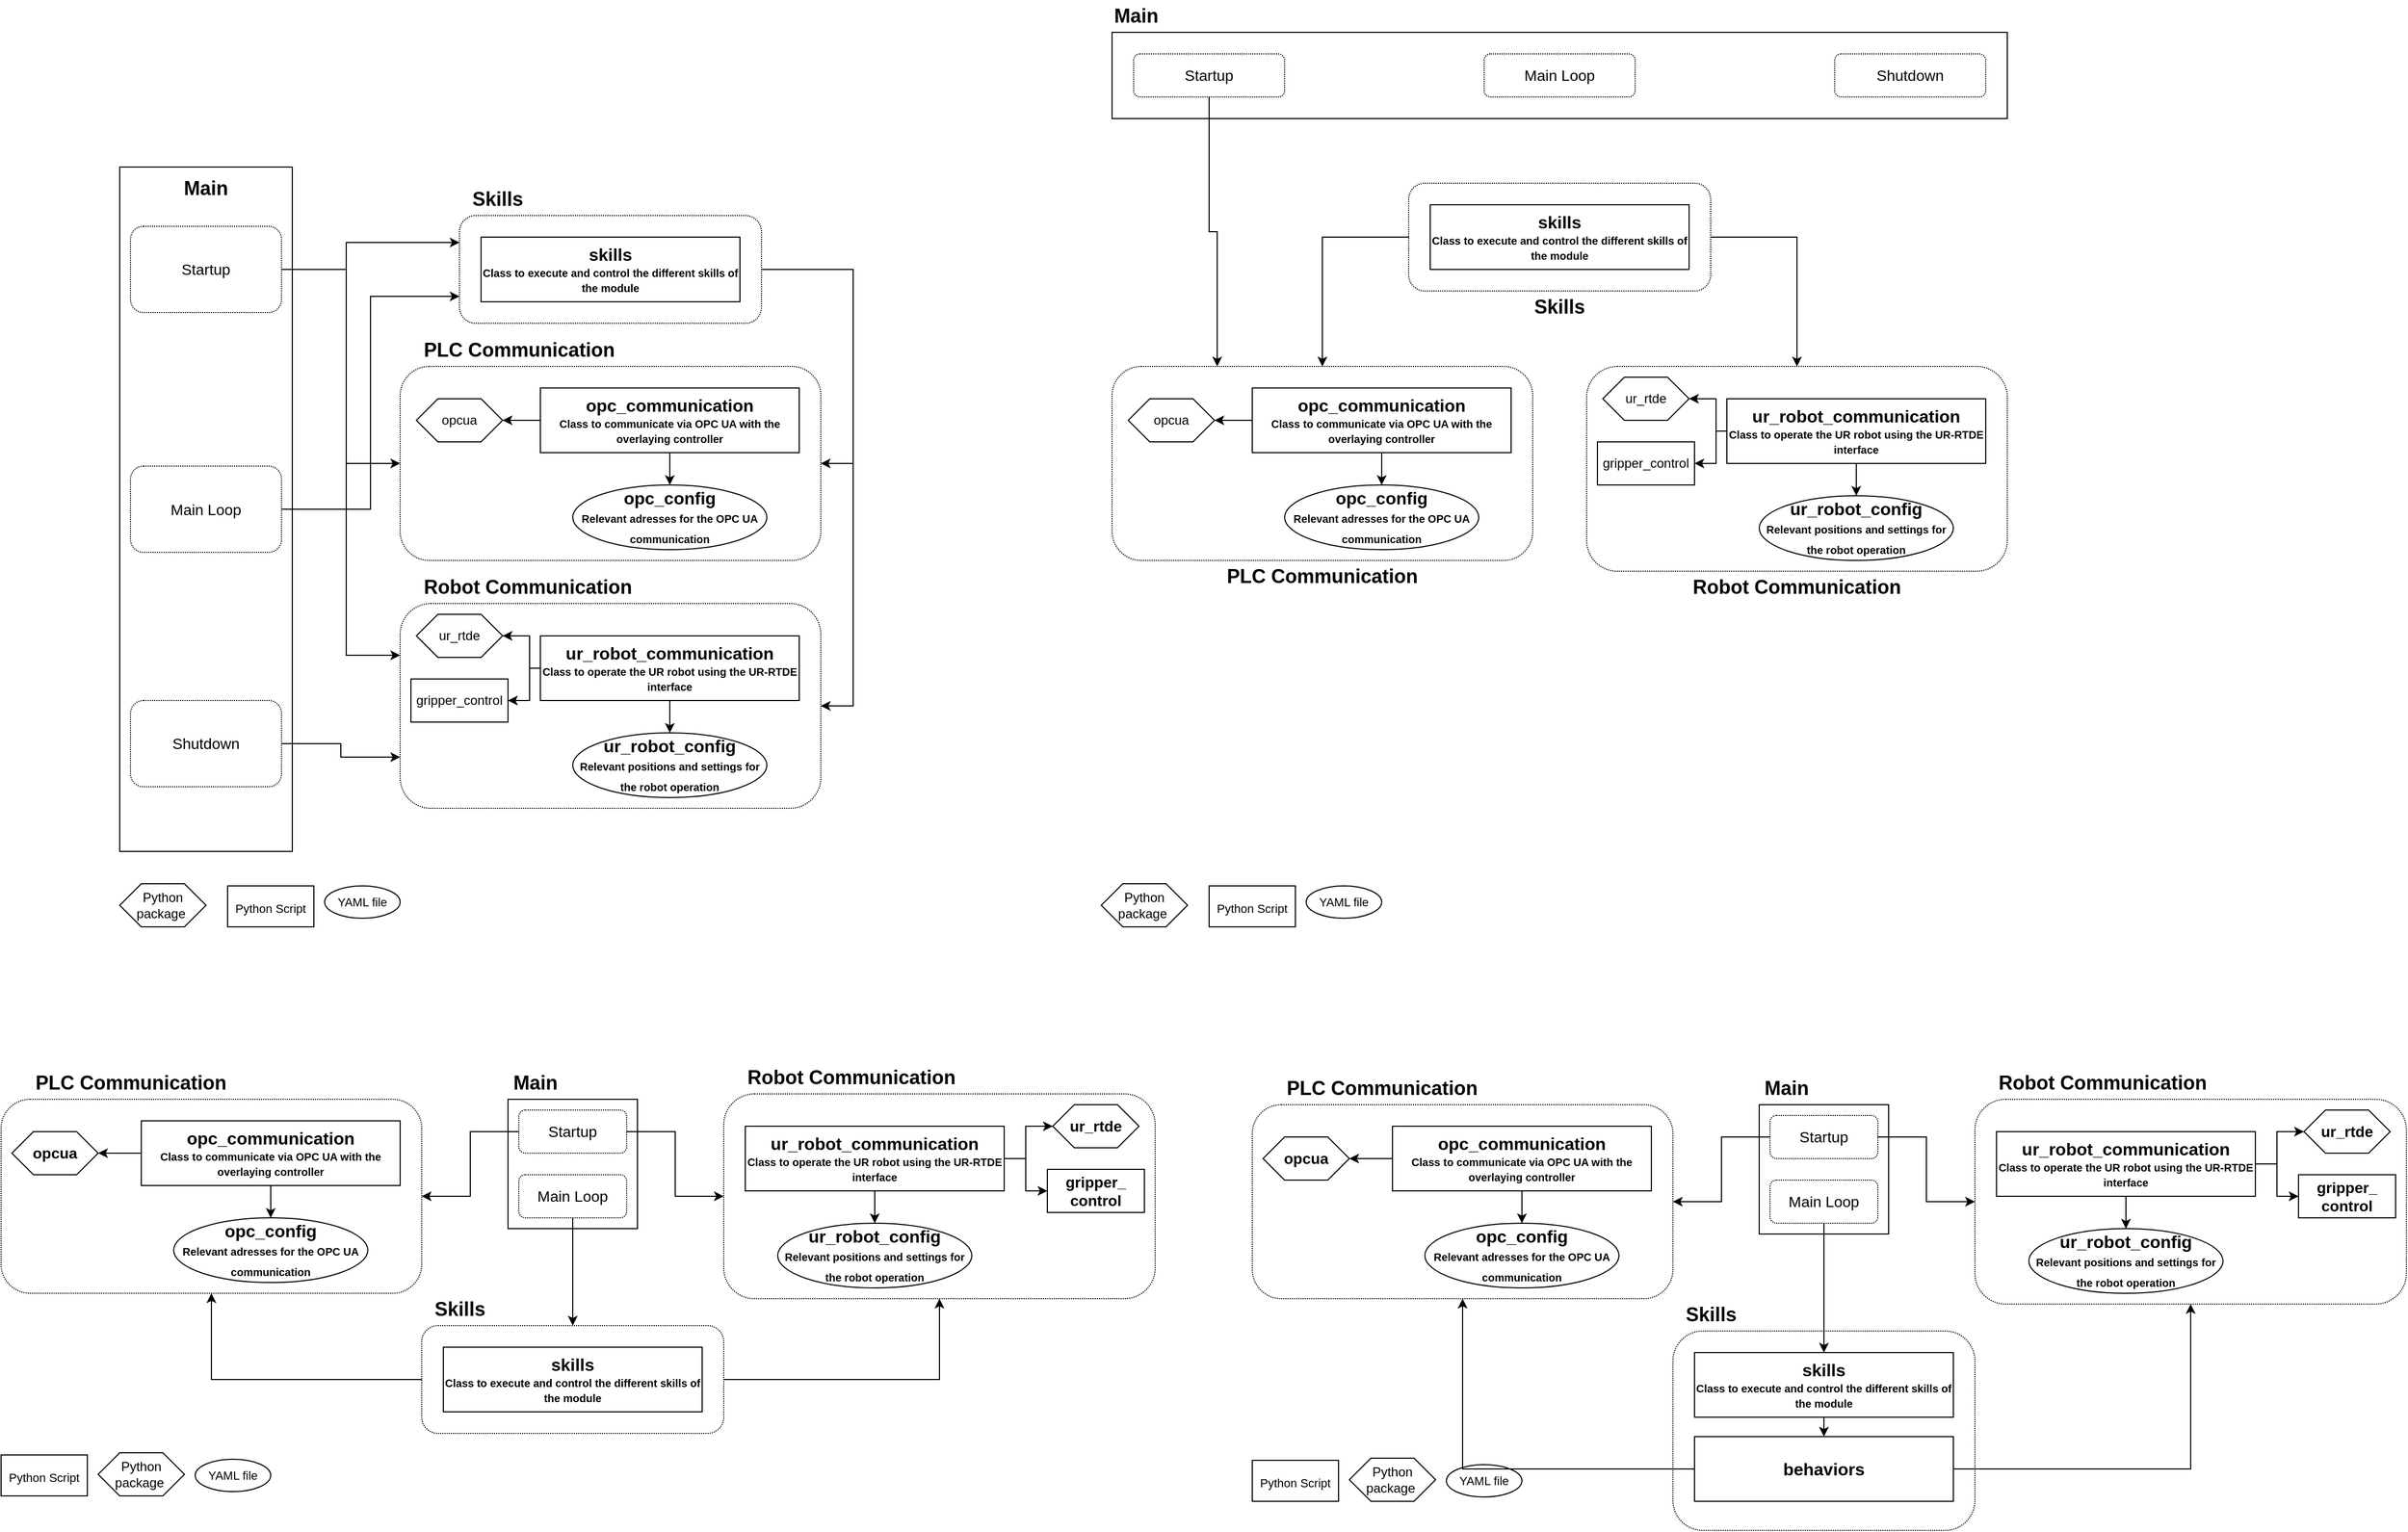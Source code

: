 <mxfile version="20.7.4" type="github">
  <diagram id="av36-QLzx31YAxyc08HP" name="Seite-1">
    <mxGraphModel dx="1339" dy="707" grid="1" gridSize="10" guides="1" tooltips="1" connect="1" arrows="1" fold="1" page="1" pageScale="1" pageWidth="3300" pageHeight="4681" math="0" shadow="0">
      <root>
        <mxCell id="0" />
        <mxCell id="1" parent="0" />
        <mxCell id="W_pKK0iNDWNkmb7OAL2O-20" style="edgeStyle=orthogonalEdgeStyle;rounded=0;orthogonalLoop=1;jettySize=auto;html=1;exitX=1;exitY=0.5;exitDx=0;exitDy=0;entryX=1;entryY=0.5;entryDx=0;entryDy=0;" edge="1" parent="1" source="iEAS6jNyVJdADZBlRwmA-35" target="iEAS6jNyVJdADZBlRwmA-5">
          <mxGeometry relative="1" as="geometry">
            <Array as="points">
              <mxPoint x="1000" y="260" />
              <mxPoint x="1000" y="440" />
            </Array>
          </mxGeometry>
        </mxCell>
        <mxCell id="W_pKK0iNDWNkmb7OAL2O-21" style="edgeStyle=orthogonalEdgeStyle;rounded=0;orthogonalLoop=1;jettySize=auto;html=1;exitX=1;exitY=0.5;exitDx=0;exitDy=0;entryX=1;entryY=0.5;entryDx=0;entryDy=0;" edge="1" parent="1" source="iEAS6jNyVJdADZBlRwmA-35" target="xZuinXM1AuWVyvWUmVTf-5">
          <mxGeometry relative="1" as="geometry">
            <Array as="points">
              <mxPoint x="1000" y="260" />
              <mxPoint x="1000" y="665" />
            </Array>
          </mxGeometry>
        </mxCell>
        <mxCell id="iEAS6jNyVJdADZBlRwmA-35" value="" style="rounded=1;whiteSpace=wrap;html=1;fontSize=14;fillColor=none;strokeWidth=1;dashed=1;dashPattern=1 1;" parent="1" vertex="1">
          <mxGeometry x="635" y="210" width="280" height="100" as="geometry" />
        </mxCell>
        <mxCell id="iEAS6jNyVJdADZBlRwmA-5" value="" style="rounded=1;whiteSpace=wrap;html=1;fontSize=14;fillColor=none;strokeWidth=1;dashed=1;dashPattern=1 1;" parent="1" vertex="1">
          <mxGeometry x="580" y="350" width="390" height="180" as="geometry" />
        </mxCell>
        <mxCell id="iEAS6jNyVJdADZBlRwmA-1" value="" style="rounded=0;whiteSpace=wrap;html=1;fillColor=none;" parent="1" vertex="1">
          <mxGeometry x="320" y="165" width="160" height="635" as="geometry" />
        </mxCell>
        <mxCell id="xZuinXM1AuWVyvWUmVTf-4" style="edgeStyle=orthogonalEdgeStyle;rounded=0;orthogonalLoop=1;jettySize=auto;html=1;exitX=0.5;exitY=1;exitDx=0;exitDy=0;entryX=0.5;entryY=0;entryDx=0;entryDy=0;" parent="1" source="iEAS6jNyVJdADZBlRwmA-2" target="xZuinXM1AuWVyvWUmVTf-3" edge="1">
          <mxGeometry relative="1" as="geometry" />
        </mxCell>
        <mxCell id="W_pKK0iNDWNkmb7OAL2O-8" style="edgeStyle=orthogonalEdgeStyle;rounded=0;orthogonalLoop=1;jettySize=auto;html=1;exitX=0;exitY=0.5;exitDx=0;exitDy=0;entryX=1;entryY=0.5;entryDx=0;entryDy=0;" edge="1" parent="1" source="iEAS6jNyVJdADZBlRwmA-2" target="W_pKK0iNDWNkmb7OAL2O-1">
          <mxGeometry relative="1" as="geometry" />
        </mxCell>
        <mxCell id="iEAS6jNyVJdADZBlRwmA-2" value="&lt;font style=&quot;&quot;&gt;&lt;b style=&quot;font-size: 16px;&quot;&gt;opc_communication&lt;br&gt;&lt;/b&gt;&lt;span style=&quot;font-size: 10px;&quot;&gt;&lt;b&gt;Class to communicate via OPC UA with the overlaying controller&lt;/b&gt;&lt;/span&gt;&lt;br&gt;&lt;/font&gt;" style="rounded=0;whiteSpace=wrap;html=1;fillColor=none;" parent="1" vertex="1">
          <mxGeometry x="710" y="370" width="240" height="60" as="geometry" />
        </mxCell>
        <mxCell id="iEAS6jNyVJdADZBlRwmA-138" value="&lt;font style=&quot;font-size: 18px;&quot;&gt;&lt;b&gt;Skills&lt;/b&gt;&lt;/font&gt;" style="text;html=1;strokeColor=none;fillColor=none;align=left;verticalAlign=middle;whiteSpace=wrap;rounded=0;strokeWidth=1;fontSize=11;" parent="1" vertex="1">
          <mxGeometry x="645" y="180" width="60" height="30" as="geometry" />
        </mxCell>
        <mxCell id="iEAS6jNyVJdADZBlRwmA-139" value="&lt;font style=&quot;font-size: 18px;&quot;&gt;&lt;b&gt;PLC Communication&lt;/b&gt;&lt;/font&gt;" style="text;html=1;strokeColor=none;fillColor=none;align=left;verticalAlign=middle;whiteSpace=wrap;rounded=0;strokeWidth=1;fontSize=11;" parent="1" vertex="1">
          <mxGeometry x="600" y="320" width="210" height="30" as="geometry" />
        </mxCell>
        <mxCell id="iEAS6jNyVJdADZBlRwmA-141" value="&lt;font style=&quot;font-size: 11px;&quot;&gt;Python Script&lt;/font&gt;" style="rounded=0;whiteSpace=wrap;html=1;strokeWidth=1;fontSize=18;fillColor=none;" parent="1" vertex="1">
          <mxGeometry x="420" y="832" width="80" height="38" as="geometry" />
        </mxCell>
        <mxCell id="iEAS6jNyVJdADZBlRwmA-142" value="&lt;font style=&quot;font-size: 11px;&quot;&gt;YAML file&lt;/font&gt;" style="ellipse;whiteSpace=wrap;html=1;strokeWidth=1;fontSize=12;fillColor=none;" parent="1" vertex="1">
          <mxGeometry x="510" y="832" width="70" height="30" as="geometry" />
        </mxCell>
        <mxCell id="xZuinXM1AuWVyvWUmVTf-3" value="&lt;font size=&quot;3&quot;&gt;&lt;b&gt;opc_config&lt;br&gt;&lt;/b&gt;&lt;/font&gt;&lt;b style=&quot;font-size: 10px;&quot;&gt;Relevant adresses for the OPC UA communication&lt;/b&gt;&lt;font size=&quot;3&quot;&gt;&lt;b&gt;&lt;br&gt;&lt;/b&gt;&lt;/font&gt;" style="ellipse;whiteSpace=wrap;html=1;fontSize=14;fillColor=none;" parent="1" vertex="1">
          <mxGeometry x="740" y="460" width="180" height="60" as="geometry" />
        </mxCell>
        <mxCell id="xZuinXM1AuWVyvWUmVTf-5" value="" style="rounded=1;whiteSpace=wrap;html=1;fontSize=14;fillColor=none;strokeWidth=1;dashed=1;dashPattern=1 1;" parent="1" vertex="1">
          <mxGeometry x="580" y="570" width="390" height="190" as="geometry" />
        </mxCell>
        <mxCell id="xZuinXM1AuWVyvWUmVTf-6" style="edgeStyle=orthogonalEdgeStyle;rounded=0;orthogonalLoop=1;jettySize=auto;html=1;exitX=0.5;exitY=1;exitDx=0;exitDy=0;entryX=0.5;entryY=0;entryDx=0;entryDy=0;" parent="1" source="xZuinXM1AuWVyvWUmVTf-7" target="xZuinXM1AuWVyvWUmVTf-9" edge="1">
          <mxGeometry relative="1" as="geometry" />
        </mxCell>
        <mxCell id="W_pKK0iNDWNkmb7OAL2O-9" style="edgeStyle=orthogonalEdgeStyle;rounded=0;orthogonalLoop=1;jettySize=auto;html=1;exitX=0;exitY=0.5;exitDx=0;exitDy=0;entryX=1;entryY=0.5;entryDx=0;entryDy=0;" edge="1" parent="1" source="xZuinXM1AuWVyvWUmVTf-7" target="W_pKK0iNDWNkmb7OAL2O-3">
          <mxGeometry x="-0.077" y="-10" relative="1" as="geometry">
            <Array as="points">
              <mxPoint x="700" y="630" />
              <mxPoint x="700" y="600" />
            </Array>
            <mxPoint as="offset" />
          </mxGeometry>
        </mxCell>
        <mxCell id="W_pKK0iNDWNkmb7OAL2O-10" style="edgeStyle=orthogonalEdgeStyle;rounded=0;orthogonalLoop=1;jettySize=auto;html=1;exitX=0;exitY=0.5;exitDx=0;exitDy=0;entryX=1;entryY=0.5;entryDx=0;entryDy=0;" edge="1" parent="1" source="xZuinXM1AuWVyvWUmVTf-7" target="W_pKK0iNDWNkmb7OAL2O-4">
          <mxGeometry relative="1" as="geometry">
            <Array as="points">
              <mxPoint x="700" y="630" />
              <mxPoint x="700" y="660" />
            </Array>
          </mxGeometry>
        </mxCell>
        <mxCell id="xZuinXM1AuWVyvWUmVTf-7" value="&lt;font style=&quot;&quot;&gt;&lt;b style=&quot;font-size: 16px;&quot;&gt;ur_robot_communication&lt;br&gt;&lt;/b&gt;&lt;span style=&quot;font-size: 10px;&quot;&gt;&lt;b&gt;Class to operate the UR robot using the UR-RTDE interface&lt;/b&gt;&lt;/span&gt;&lt;br&gt;&lt;/font&gt;" style="rounded=0;whiteSpace=wrap;html=1;fillColor=none;" parent="1" vertex="1">
          <mxGeometry x="710" y="600" width="240" height="60" as="geometry" />
        </mxCell>
        <mxCell id="xZuinXM1AuWVyvWUmVTf-8" value="&lt;font style=&quot;font-size: 18px;&quot;&gt;&lt;b&gt;Robot Communication&lt;/b&gt;&lt;/font&gt;" style="text;html=1;strokeColor=none;fillColor=none;align=left;verticalAlign=middle;whiteSpace=wrap;rounded=0;strokeWidth=1;fontSize=11;" parent="1" vertex="1">
          <mxGeometry x="600" y="540" width="210" height="30" as="geometry" />
        </mxCell>
        <mxCell id="xZuinXM1AuWVyvWUmVTf-9" value="&lt;font size=&quot;3&quot;&gt;&lt;b&gt;ur_robot_config&lt;br&gt;&lt;/b&gt;&lt;/font&gt;&lt;b style=&quot;font-size: 10px;&quot;&gt;Relevant positions and settings for the robot operation&lt;/b&gt;&lt;font size=&quot;3&quot;&gt;&lt;b&gt;&lt;br&gt;&lt;/b&gt;&lt;/font&gt;" style="ellipse;whiteSpace=wrap;html=1;fontSize=14;fillColor=none;" parent="1" vertex="1">
          <mxGeometry x="740" y="690" width="180" height="60" as="geometry" />
        </mxCell>
        <mxCell id="xZuinXM1AuWVyvWUmVTf-11" value="&lt;font style=&quot;&quot;&gt;&lt;b style=&quot;&quot;&gt;&lt;span style=&quot;font-size: 16px;&quot;&gt;skills&lt;br&gt;&lt;/span&gt;&lt;span style=&quot;font-size: 10px;&quot;&gt;Class to execute and control the different skills of the module&lt;/span&gt;&lt;/b&gt;&lt;br&gt;&lt;/font&gt;" style="rounded=0;whiteSpace=wrap;html=1;fillColor=none;" parent="1" vertex="1">
          <mxGeometry x="655" y="230" width="240" height="60" as="geometry" />
        </mxCell>
        <mxCell id="W_pKK0iNDWNkmb7OAL2O-1" value="opcua" style="shape=hexagon;perimeter=hexagonPerimeter2;whiteSpace=wrap;html=1;fixedSize=1;" vertex="1" parent="1">
          <mxGeometry x="595" y="380" width="80" height="40" as="geometry" />
        </mxCell>
        <mxCell id="W_pKK0iNDWNkmb7OAL2O-3" value="ur_rtde" style="shape=hexagon;perimeter=hexagonPerimeter2;whiteSpace=wrap;html=1;fixedSize=1;" vertex="1" parent="1">
          <mxGeometry x="595" y="580" width="80" height="40" as="geometry" />
        </mxCell>
        <mxCell id="W_pKK0iNDWNkmb7OAL2O-4" value="gripper_control" style="rounded=0;whiteSpace=wrap;html=1;" vertex="1" parent="1">
          <mxGeometry x="590" y="640" width="90" height="40" as="geometry" />
        </mxCell>
        <mxCell id="W_pKK0iNDWNkmb7OAL2O-15" style="edgeStyle=orthogonalEdgeStyle;rounded=0;orthogonalLoop=1;jettySize=auto;html=1;exitX=1;exitY=0.5;exitDx=0;exitDy=0;entryX=0;entryY=0.5;entryDx=0;entryDy=0;" edge="1" parent="1" source="W_pKK0iNDWNkmb7OAL2O-5" target="iEAS6jNyVJdADZBlRwmA-5">
          <mxGeometry relative="1" as="geometry">
            <Array as="points">
              <mxPoint x="530" y="260" />
              <mxPoint x="530" y="440" />
            </Array>
          </mxGeometry>
        </mxCell>
        <mxCell id="W_pKK0iNDWNkmb7OAL2O-16" style="edgeStyle=orthogonalEdgeStyle;rounded=0;orthogonalLoop=1;jettySize=auto;html=1;exitX=1;exitY=0.5;exitDx=0;exitDy=0;entryX=0;entryY=0.25;entryDx=0;entryDy=0;" edge="1" parent="1" source="W_pKK0iNDWNkmb7OAL2O-5" target="xZuinXM1AuWVyvWUmVTf-5">
          <mxGeometry relative="1" as="geometry">
            <Array as="points">
              <mxPoint x="530" y="260" />
              <mxPoint x="530" y="618" />
              <mxPoint x="580" y="618" />
            </Array>
          </mxGeometry>
        </mxCell>
        <mxCell id="W_pKK0iNDWNkmb7OAL2O-17" style="edgeStyle=orthogonalEdgeStyle;rounded=0;orthogonalLoop=1;jettySize=auto;html=1;exitX=1;exitY=0.5;exitDx=0;exitDy=0;entryX=0;entryY=0.25;entryDx=0;entryDy=0;" edge="1" parent="1" source="W_pKK0iNDWNkmb7OAL2O-5" target="iEAS6jNyVJdADZBlRwmA-35">
          <mxGeometry relative="1" as="geometry">
            <Array as="points">
              <mxPoint x="530" y="260" />
              <mxPoint x="530" y="235" />
            </Array>
          </mxGeometry>
        </mxCell>
        <mxCell id="W_pKK0iNDWNkmb7OAL2O-5" value="Startup" style="rounded=1;whiteSpace=wrap;html=1;fontSize=14;fillColor=none;strokeWidth=1;dashed=1;dashPattern=1 1;" vertex="1" parent="1">
          <mxGeometry x="330" y="220" width="140" height="80" as="geometry" />
        </mxCell>
        <mxCell id="W_pKK0iNDWNkmb7OAL2O-18" style="edgeStyle=orthogonalEdgeStyle;rounded=0;orthogonalLoop=1;jettySize=auto;html=1;exitX=1;exitY=0.5;exitDx=0;exitDy=0;entryX=0;entryY=0.75;entryDx=0;entryDy=0;" edge="1" parent="1" source="W_pKK0iNDWNkmb7OAL2O-6" target="iEAS6jNyVJdADZBlRwmA-35">
          <mxGeometry relative="1" as="geometry" />
        </mxCell>
        <mxCell id="W_pKK0iNDWNkmb7OAL2O-6" value="Main Loop" style="rounded=1;whiteSpace=wrap;html=1;fontSize=14;fillColor=none;strokeWidth=1;dashed=1;dashPattern=1 1;" vertex="1" parent="1">
          <mxGeometry x="330" y="442.5" width="140" height="80" as="geometry" />
        </mxCell>
        <mxCell id="W_pKK0iNDWNkmb7OAL2O-19" style="edgeStyle=orthogonalEdgeStyle;rounded=0;orthogonalLoop=1;jettySize=auto;html=1;exitX=1;exitY=0.5;exitDx=0;exitDy=0;entryX=0;entryY=0.75;entryDx=0;entryDy=0;" edge="1" parent="1" source="W_pKK0iNDWNkmb7OAL2O-7" target="xZuinXM1AuWVyvWUmVTf-5">
          <mxGeometry relative="1" as="geometry" />
        </mxCell>
        <mxCell id="W_pKK0iNDWNkmb7OAL2O-7" value="Shutdown" style="rounded=1;whiteSpace=wrap;html=1;fontSize=14;fillColor=none;strokeWidth=1;dashed=1;dashPattern=1 1;" vertex="1" parent="1">
          <mxGeometry x="330" y="660" width="140" height="80" as="geometry" />
        </mxCell>
        <mxCell id="W_pKK0iNDWNkmb7OAL2O-12" value="Python package&amp;nbsp;" style="shape=hexagon;perimeter=hexagonPerimeter2;whiteSpace=wrap;html=1;fixedSize=1;" vertex="1" parent="1">
          <mxGeometry x="320" y="830" width="80" height="40" as="geometry" />
        </mxCell>
        <mxCell id="W_pKK0iNDWNkmb7OAL2O-13" value="&lt;font style=&quot;font-size: 18px;&quot;&gt;&lt;b&gt;Main&lt;/b&gt;&lt;/font&gt;" style="text;html=1;strokeColor=none;fillColor=none;align=center;verticalAlign=middle;whiteSpace=wrap;rounded=0;strokeWidth=1;fontSize=11;" vertex="1" parent="1">
          <mxGeometry x="320" y="170" width="160" height="30" as="geometry" />
        </mxCell>
        <mxCell id="W_pKK0iNDWNkmb7OAL2O-58" style="edgeStyle=orthogonalEdgeStyle;rounded=0;orthogonalLoop=1;jettySize=auto;html=1;exitX=0;exitY=0.5;exitDx=0;exitDy=0;entryX=0.5;entryY=0;entryDx=0;entryDy=0;" edge="1" parent="1" source="W_pKK0iNDWNkmb7OAL2O-24" target="W_pKK0iNDWNkmb7OAL2O-25">
          <mxGeometry relative="1" as="geometry" />
        </mxCell>
        <mxCell id="W_pKK0iNDWNkmb7OAL2O-59" style="edgeStyle=orthogonalEdgeStyle;rounded=0;orthogonalLoop=1;jettySize=auto;html=1;exitX=1;exitY=0.5;exitDx=0;exitDy=0;entryX=0.5;entryY=0;entryDx=0;entryDy=0;" edge="1" parent="1" source="W_pKK0iNDWNkmb7OAL2O-24" target="W_pKK0iNDWNkmb7OAL2O-35">
          <mxGeometry relative="1" as="geometry" />
        </mxCell>
        <mxCell id="W_pKK0iNDWNkmb7OAL2O-24" value="" style="rounded=1;whiteSpace=wrap;html=1;fontSize=14;fillColor=none;strokeWidth=1;dashed=1;dashPattern=1 1;" vertex="1" parent="1">
          <mxGeometry x="1515" y="180" width="280" height="100" as="geometry" />
        </mxCell>
        <mxCell id="W_pKK0iNDWNkmb7OAL2O-25" value="" style="rounded=1;whiteSpace=wrap;html=1;fontSize=14;fillColor=none;strokeWidth=1;dashed=1;dashPattern=1 1;" vertex="1" parent="1">
          <mxGeometry x="1240" y="350" width="390" height="180" as="geometry" />
        </mxCell>
        <mxCell id="W_pKK0iNDWNkmb7OAL2O-26" value="" style="rounded=0;whiteSpace=wrap;html=1;fillColor=none;" vertex="1" parent="1">
          <mxGeometry x="1240" y="40" width="830" height="80" as="geometry" />
        </mxCell>
        <mxCell id="W_pKK0iNDWNkmb7OAL2O-27" style="edgeStyle=orthogonalEdgeStyle;rounded=0;orthogonalLoop=1;jettySize=auto;html=1;exitX=0.5;exitY=1;exitDx=0;exitDy=0;entryX=0.5;entryY=0;entryDx=0;entryDy=0;" edge="1" parent="1" source="W_pKK0iNDWNkmb7OAL2O-29" target="W_pKK0iNDWNkmb7OAL2O-34">
          <mxGeometry relative="1" as="geometry" />
        </mxCell>
        <mxCell id="W_pKK0iNDWNkmb7OAL2O-28" style="edgeStyle=orthogonalEdgeStyle;rounded=0;orthogonalLoop=1;jettySize=auto;html=1;exitX=0;exitY=0.5;exitDx=0;exitDy=0;entryX=1;entryY=0.5;entryDx=0;entryDy=0;" edge="1" parent="1" source="W_pKK0iNDWNkmb7OAL2O-29" target="W_pKK0iNDWNkmb7OAL2O-43">
          <mxGeometry relative="1" as="geometry" />
        </mxCell>
        <mxCell id="W_pKK0iNDWNkmb7OAL2O-29" value="&lt;font style=&quot;&quot;&gt;&lt;b style=&quot;font-size: 16px;&quot;&gt;opc_communication&lt;br&gt;&lt;/b&gt;&lt;span style=&quot;font-size: 10px;&quot;&gt;&lt;b&gt;Class to communicate via OPC UA with the overlaying controller&lt;/b&gt;&lt;/span&gt;&lt;br&gt;&lt;/font&gt;" style="rounded=0;whiteSpace=wrap;html=1;fillColor=none;" vertex="1" parent="1">
          <mxGeometry x="1370" y="370" width="240" height="60" as="geometry" />
        </mxCell>
        <mxCell id="W_pKK0iNDWNkmb7OAL2O-30" value="&lt;font style=&quot;font-size: 18px;&quot;&gt;&lt;b&gt;Skills&lt;/b&gt;&lt;/font&gt;" style="text;html=1;strokeColor=none;fillColor=none;align=center;verticalAlign=middle;whiteSpace=wrap;rounded=0;strokeWidth=1;fontSize=11;" vertex="1" parent="1">
          <mxGeometry x="1625" y="280" width="60" height="30" as="geometry" />
        </mxCell>
        <mxCell id="W_pKK0iNDWNkmb7OAL2O-31" value="&lt;font style=&quot;font-size: 18px;&quot;&gt;&lt;b&gt;PLC Communication&lt;/b&gt;&lt;/font&gt;" style="text;html=1;strokeColor=none;fillColor=none;align=center;verticalAlign=middle;whiteSpace=wrap;rounded=0;strokeWidth=1;fontSize=11;" vertex="1" parent="1">
          <mxGeometry x="1330" y="530" width="210" height="30" as="geometry" />
        </mxCell>
        <mxCell id="W_pKK0iNDWNkmb7OAL2O-32" value="&lt;font style=&quot;font-size: 11px;&quot;&gt;Python Script&lt;/font&gt;" style="rounded=0;whiteSpace=wrap;html=1;strokeWidth=1;fontSize=18;fillColor=none;" vertex="1" parent="1">
          <mxGeometry x="1330" y="832" width="80" height="38" as="geometry" />
        </mxCell>
        <mxCell id="W_pKK0iNDWNkmb7OAL2O-33" value="&lt;font style=&quot;font-size: 11px;&quot;&gt;YAML file&lt;/font&gt;" style="ellipse;whiteSpace=wrap;html=1;strokeWidth=1;fontSize=12;fillColor=none;" vertex="1" parent="1">
          <mxGeometry x="1420" y="832" width="70" height="30" as="geometry" />
        </mxCell>
        <mxCell id="W_pKK0iNDWNkmb7OAL2O-34" value="&lt;font size=&quot;3&quot;&gt;&lt;b&gt;opc_config&lt;br&gt;&lt;/b&gt;&lt;/font&gt;&lt;b style=&quot;font-size: 10px;&quot;&gt;Relevant adresses for the OPC UA communication&lt;/b&gt;&lt;font size=&quot;3&quot;&gt;&lt;b&gt;&lt;br&gt;&lt;/b&gt;&lt;/font&gt;" style="ellipse;whiteSpace=wrap;html=1;fontSize=14;fillColor=none;" vertex="1" parent="1">
          <mxGeometry x="1400" y="460" width="180" height="60" as="geometry" />
        </mxCell>
        <mxCell id="W_pKK0iNDWNkmb7OAL2O-35" value="" style="rounded=1;whiteSpace=wrap;html=1;fontSize=14;fillColor=none;strokeWidth=1;dashed=1;dashPattern=1 1;" vertex="1" parent="1">
          <mxGeometry x="1680" y="350" width="390" height="190" as="geometry" />
        </mxCell>
        <mxCell id="W_pKK0iNDWNkmb7OAL2O-36" style="edgeStyle=orthogonalEdgeStyle;rounded=0;orthogonalLoop=1;jettySize=auto;html=1;exitX=0.5;exitY=1;exitDx=0;exitDy=0;entryX=0.5;entryY=0;entryDx=0;entryDy=0;" edge="1" parent="1" source="W_pKK0iNDWNkmb7OAL2O-39" target="W_pKK0iNDWNkmb7OAL2O-41">
          <mxGeometry relative="1" as="geometry" />
        </mxCell>
        <mxCell id="W_pKK0iNDWNkmb7OAL2O-37" style="edgeStyle=orthogonalEdgeStyle;rounded=0;orthogonalLoop=1;jettySize=auto;html=1;exitX=0;exitY=0.5;exitDx=0;exitDy=0;entryX=1;entryY=0.5;entryDx=0;entryDy=0;" edge="1" parent="1" source="W_pKK0iNDWNkmb7OAL2O-39" target="W_pKK0iNDWNkmb7OAL2O-44">
          <mxGeometry x="-0.077" y="-10" relative="1" as="geometry">
            <Array as="points">
              <mxPoint x="1800" y="410" />
              <mxPoint x="1800" y="380" />
            </Array>
            <mxPoint as="offset" />
          </mxGeometry>
        </mxCell>
        <mxCell id="W_pKK0iNDWNkmb7OAL2O-38" style="edgeStyle=orthogonalEdgeStyle;rounded=0;orthogonalLoop=1;jettySize=auto;html=1;exitX=0;exitY=0.5;exitDx=0;exitDy=0;entryX=1;entryY=0.5;entryDx=0;entryDy=0;" edge="1" parent="1" source="W_pKK0iNDWNkmb7OAL2O-39" target="W_pKK0iNDWNkmb7OAL2O-45">
          <mxGeometry relative="1" as="geometry">
            <Array as="points">
              <mxPoint x="1800" y="410" />
              <mxPoint x="1800" y="440" />
            </Array>
          </mxGeometry>
        </mxCell>
        <mxCell id="W_pKK0iNDWNkmb7OAL2O-39" value="&lt;font style=&quot;&quot;&gt;&lt;b style=&quot;font-size: 16px;&quot;&gt;ur_robot_communication&lt;br&gt;&lt;/b&gt;&lt;span style=&quot;font-size: 10px;&quot;&gt;&lt;b&gt;Class to operate the UR robot using the UR-RTDE interface&lt;/b&gt;&lt;/span&gt;&lt;br&gt;&lt;/font&gt;" style="rounded=0;whiteSpace=wrap;html=1;fillColor=none;" vertex="1" parent="1">
          <mxGeometry x="1810" y="380" width="240" height="60" as="geometry" />
        </mxCell>
        <mxCell id="W_pKK0iNDWNkmb7OAL2O-40" value="&lt;font style=&quot;font-size: 18px;&quot;&gt;&lt;b&gt;Robot Communication&lt;/b&gt;&lt;/font&gt;" style="text;html=1;strokeColor=none;fillColor=none;align=center;verticalAlign=middle;whiteSpace=wrap;rounded=0;strokeWidth=1;fontSize=11;" vertex="1" parent="1">
          <mxGeometry x="1770" y="540" width="210" height="30" as="geometry" />
        </mxCell>
        <mxCell id="W_pKK0iNDWNkmb7OAL2O-41" value="&lt;font size=&quot;3&quot;&gt;&lt;b&gt;ur_robot_config&lt;br&gt;&lt;/b&gt;&lt;/font&gt;&lt;b style=&quot;font-size: 10px;&quot;&gt;Relevant positions and settings for the robot operation&lt;/b&gt;&lt;font size=&quot;3&quot;&gt;&lt;b&gt;&lt;br&gt;&lt;/b&gt;&lt;/font&gt;" style="ellipse;whiteSpace=wrap;html=1;fontSize=14;fillColor=none;" vertex="1" parent="1">
          <mxGeometry x="1840" y="470" width="180" height="60" as="geometry" />
        </mxCell>
        <mxCell id="W_pKK0iNDWNkmb7OAL2O-42" value="&lt;font style=&quot;&quot;&gt;&lt;b style=&quot;&quot;&gt;&lt;span style=&quot;font-size: 16px;&quot;&gt;skills&lt;br&gt;&lt;/span&gt;&lt;span style=&quot;font-size: 10px;&quot;&gt;Class to execute and control the different skills of the module&lt;/span&gt;&lt;/b&gt;&lt;br&gt;&lt;/font&gt;" style="rounded=0;whiteSpace=wrap;html=1;fillColor=none;" vertex="1" parent="1">
          <mxGeometry x="1535" y="200" width="240" height="60" as="geometry" />
        </mxCell>
        <mxCell id="W_pKK0iNDWNkmb7OAL2O-43" value="opcua" style="shape=hexagon;perimeter=hexagonPerimeter2;whiteSpace=wrap;html=1;fixedSize=1;" vertex="1" parent="1">
          <mxGeometry x="1255" y="380" width="80" height="40" as="geometry" />
        </mxCell>
        <mxCell id="W_pKK0iNDWNkmb7OAL2O-44" value="ur_rtde" style="shape=hexagon;perimeter=hexagonPerimeter2;whiteSpace=wrap;html=1;fixedSize=1;" vertex="1" parent="1">
          <mxGeometry x="1695" y="360" width="80" height="40" as="geometry" />
        </mxCell>
        <mxCell id="W_pKK0iNDWNkmb7OAL2O-45" value="gripper_control" style="rounded=0;whiteSpace=wrap;html=1;" vertex="1" parent="1">
          <mxGeometry x="1690" y="420" width="90" height="40" as="geometry" />
        </mxCell>
        <mxCell id="W_pKK0iNDWNkmb7OAL2O-61" style="edgeStyle=orthogonalEdgeStyle;rounded=0;orthogonalLoop=1;jettySize=auto;html=1;exitX=0.5;exitY=1;exitDx=0;exitDy=0;entryX=0.25;entryY=0;entryDx=0;entryDy=0;" edge="1" parent="1" source="W_pKK0iNDWNkmb7OAL2O-49" target="W_pKK0iNDWNkmb7OAL2O-25">
          <mxGeometry relative="1" as="geometry" />
        </mxCell>
        <mxCell id="W_pKK0iNDWNkmb7OAL2O-49" value="Startup" style="rounded=1;whiteSpace=wrap;html=1;fontSize=14;fillColor=none;strokeWidth=1;dashed=1;dashPattern=1 1;" vertex="1" parent="1">
          <mxGeometry x="1260" y="60" width="140" height="40" as="geometry" />
        </mxCell>
        <mxCell id="W_pKK0iNDWNkmb7OAL2O-51" value="Main Loop" style="rounded=1;whiteSpace=wrap;html=1;fontSize=14;fillColor=none;strokeWidth=1;dashed=1;dashPattern=1 1;" vertex="1" parent="1">
          <mxGeometry x="1585" y="60" width="140" height="40" as="geometry" />
        </mxCell>
        <mxCell id="W_pKK0iNDWNkmb7OAL2O-53" value="Shutdown" style="rounded=1;whiteSpace=wrap;html=1;fontSize=14;fillColor=none;strokeWidth=1;dashed=1;dashPattern=1 1;" vertex="1" parent="1">
          <mxGeometry x="1910" y="60" width="140" height="40" as="geometry" />
        </mxCell>
        <mxCell id="W_pKK0iNDWNkmb7OAL2O-54" value="Python package&amp;nbsp;" style="shape=hexagon;perimeter=hexagonPerimeter2;whiteSpace=wrap;html=1;fixedSize=1;" vertex="1" parent="1">
          <mxGeometry x="1230" y="830" width="80" height="40" as="geometry" />
        </mxCell>
        <mxCell id="W_pKK0iNDWNkmb7OAL2O-55" value="&lt;font style=&quot;font-size: 18px;&quot;&gt;&lt;b&gt;Main&lt;/b&gt;&lt;/font&gt;" style="text;html=1;strokeColor=none;fillColor=none;align=left;verticalAlign=middle;whiteSpace=wrap;rounded=0;strokeWidth=1;fontSize=11;" vertex="1" parent="1">
          <mxGeometry x="1240" y="10" width="160" height="30" as="geometry" />
        </mxCell>
        <mxCell id="W_pKK0iNDWNkmb7OAL2O-62" style="edgeStyle=orthogonalEdgeStyle;rounded=0;orthogonalLoop=1;jettySize=auto;html=1;exitX=1;exitY=0.5;exitDx=0;exitDy=0;entryX=0.5;entryY=1;entryDx=0;entryDy=0;" edge="1" parent="1" source="W_pKK0iNDWNkmb7OAL2O-64" target="W_pKK0iNDWNkmb7OAL2O-77">
          <mxGeometry relative="1" as="geometry" />
        </mxCell>
        <mxCell id="W_pKK0iNDWNkmb7OAL2O-63" style="edgeStyle=orthogonalEdgeStyle;rounded=0;orthogonalLoop=1;jettySize=auto;html=1;exitX=0;exitY=0.5;exitDx=0;exitDy=0;entryX=0.5;entryY=1;entryDx=0;entryDy=0;" edge="1" parent="1" source="W_pKK0iNDWNkmb7OAL2O-64" target="W_pKK0iNDWNkmb7OAL2O-65">
          <mxGeometry relative="1" as="geometry" />
        </mxCell>
        <mxCell id="W_pKK0iNDWNkmb7OAL2O-64" value="" style="rounded=1;whiteSpace=wrap;html=1;fontSize=14;fillColor=none;strokeWidth=1;dashed=1;dashPattern=1 1;" vertex="1" parent="1">
          <mxGeometry x="600" y="1240" width="280" height="100" as="geometry" />
        </mxCell>
        <mxCell id="W_pKK0iNDWNkmb7OAL2O-65" value="" style="rounded=1;whiteSpace=wrap;html=1;fontSize=14;fillColor=none;strokeWidth=1;dashed=1;dashPattern=1 1;" vertex="1" parent="1">
          <mxGeometry x="210" y="1030" width="390" height="180" as="geometry" />
        </mxCell>
        <mxCell id="W_pKK0iNDWNkmb7OAL2O-69" value="" style="rounded=0;whiteSpace=wrap;html=1;fillColor=none;" vertex="1" parent="1">
          <mxGeometry x="680" y="1030" width="120" height="120" as="geometry" />
        </mxCell>
        <mxCell id="W_pKK0iNDWNkmb7OAL2O-70" style="edgeStyle=orthogonalEdgeStyle;rounded=0;orthogonalLoop=1;jettySize=auto;html=1;exitX=0.5;exitY=1;exitDx=0;exitDy=0;entryX=0.5;entryY=0;entryDx=0;entryDy=0;" edge="1" parent="1" source="W_pKK0iNDWNkmb7OAL2O-71" target="W_pKK0iNDWNkmb7OAL2O-76">
          <mxGeometry relative="1" as="geometry" />
        </mxCell>
        <mxCell id="W_pKK0iNDWNkmb7OAL2O-88" style="edgeStyle=orthogonalEdgeStyle;rounded=0;orthogonalLoop=1;jettySize=auto;html=1;exitX=0;exitY=0.5;exitDx=0;exitDy=0;entryX=1;entryY=0.5;entryDx=0;entryDy=0;" edge="1" parent="1" source="W_pKK0iNDWNkmb7OAL2O-71" target="W_pKK0iNDWNkmb7OAL2O-87">
          <mxGeometry relative="1" as="geometry" />
        </mxCell>
        <mxCell id="W_pKK0iNDWNkmb7OAL2O-71" value="&lt;font style=&quot;&quot;&gt;&lt;b style=&quot;font-size: 16px;&quot;&gt;opc_communication&lt;br&gt;&lt;/b&gt;&lt;span style=&quot;font-size: 10px;&quot;&gt;&lt;b&gt;Class to communicate via OPC UA with the overlaying controller&lt;/b&gt;&lt;/span&gt;&lt;br&gt;&lt;/font&gt;" style="rounded=0;whiteSpace=wrap;html=1;fillColor=none;" vertex="1" parent="1">
          <mxGeometry x="340" y="1050" width="240" height="60" as="geometry" />
        </mxCell>
        <mxCell id="W_pKK0iNDWNkmb7OAL2O-72" value="&lt;font style=&quot;font-size: 18px;&quot;&gt;&lt;b&gt;Skills&lt;/b&gt;&lt;/font&gt;" style="text;html=1;strokeColor=none;fillColor=none;align=left;verticalAlign=middle;whiteSpace=wrap;rounded=0;strokeWidth=1;fontSize=11;" vertex="1" parent="1">
          <mxGeometry x="610" y="1210" width="60" height="30" as="geometry" />
        </mxCell>
        <mxCell id="W_pKK0iNDWNkmb7OAL2O-73" value="&lt;font style=&quot;font-size: 18px;&quot;&gt;&lt;b&gt;PLC Communication&lt;/b&gt;&lt;/font&gt;" style="text;html=1;strokeColor=none;fillColor=none;align=left;verticalAlign=middle;whiteSpace=wrap;rounded=0;strokeWidth=1;fontSize=11;" vertex="1" parent="1">
          <mxGeometry x="240" y="1000" width="210" height="30" as="geometry" />
        </mxCell>
        <mxCell id="W_pKK0iNDWNkmb7OAL2O-74" value="&lt;font style=&quot;font-size: 11px;&quot;&gt;Python Script&lt;/font&gt;" style="rounded=0;whiteSpace=wrap;html=1;strokeWidth=1;fontSize=18;fillColor=none;" vertex="1" parent="1">
          <mxGeometry x="210" y="1360" width="80" height="38" as="geometry" />
        </mxCell>
        <mxCell id="W_pKK0iNDWNkmb7OAL2O-75" value="&lt;font style=&quot;font-size: 11px;&quot;&gt;YAML file&lt;/font&gt;" style="ellipse;whiteSpace=wrap;html=1;strokeWidth=1;fontSize=12;fillColor=none;" vertex="1" parent="1">
          <mxGeometry x="390" y="1364" width="70" height="30" as="geometry" />
        </mxCell>
        <mxCell id="W_pKK0iNDWNkmb7OAL2O-76" value="&lt;font size=&quot;3&quot;&gt;&lt;b&gt;opc_config&lt;br&gt;&lt;/b&gt;&lt;/font&gt;&lt;b style=&quot;font-size: 10px;&quot;&gt;Relevant adresses for the OPC UA communication&lt;/b&gt;&lt;font size=&quot;3&quot;&gt;&lt;b&gt;&lt;br&gt;&lt;/b&gt;&lt;/font&gt;" style="ellipse;whiteSpace=wrap;html=1;fontSize=14;fillColor=none;" vertex="1" parent="1">
          <mxGeometry x="370" y="1140" width="180" height="60" as="geometry" />
        </mxCell>
        <mxCell id="W_pKK0iNDWNkmb7OAL2O-77" value="" style="rounded=1;whiteSpace=wrap;html=1;fontSize=14;fillColor=none;strokeWidth=1;dashed=1;dashPattern=1 1;" vertex="1" parent="1">
          <mxGeometry x="880" y="1025" width="400" height="190" as="geometry" />
        </mxCell>
        <mxCell id="W_pKK0iNDWNkmb7OAL2O-78" style="edgeStyle=orthogonalEdgeStyle;rounded=0;orthogonalLoop=1;jettySize=auto;html=1;exitX=0.5;exitY=1;exitDx=0;exitDy=0;entryX=0.5;entryY=0;entryDx=0;entryDy=0;" edge="1" parent="1" source="W_pKK0iNDWNkmb7OAL2O-79" target="W_pKK0iNDWNkmb7OAL2O-81">
          <mxGeometry relative="1" as="geometry" />
        </mxCell>
        <mxCell id="W_pKK0iNDWNkmb7OAL2O-85" style="edgeStyle=orthogonalEdgeStyle;rounded=0;orthogonalLoop=1;jettySize=auto;html=1;exitX=1;exitY=0.5;exitDx=0;exitDy=0;entryX=0;entryY=0.5;entryDx=0;entryDy=0;" edge="1" parent="1" source="W_pKK0iNDWNkmb7OAL2O-79" target="W_pKK0iNDWNkmb7OAL2O-83">
          <mxGeometry relative="1" as="geometry">
            <Array as="points">
              <mxPoint x="1160" y="1085" />
              <mxPoint x="1160" y="1055" />
            </Array>
          </mxGeometry>
        </mxCell>
        <mxCell id="W_pKK0iNDWNkmb7OAL2O-86" style="edgeStyle=orthogonalEdgeStyle;rounded=0;orthogonalLoop=1;jettySize=auto;html=1;exitX=1;exitY=0.5;exitDx=0;exitDy=0;entryX=0;entryY=0.5;entryDx=0;entryDy=0;" edge="1" parent="1" source="W_pKK0iNDWNkmb7OAL2O-79" target="W_pKK0iNDWNkmb7OAL2O-84">
          <mxGeometry relative="1" as="geometry">
            <Array as="points">
              <mxPoint x="1160" y="1085" />
              <mxPoint x="1160" y="1115" />
            </Array>
          </mxGeometry>
        </mxCell>
        <mxCell id="W_pKK0iNDWNkmb7OAL2O-79" value="&lt;font style=&quot;&quot;&gt;&lt;b style=&quot;font-size: 16px;&quot;&gt;ur_robot_communication&lt;br&gt;&lt;/b&gt;&lt;span style=&quot;font-size: 10px;&quot;&gt;&lt;b&gt;Class to operate the UR robot using the UR-RTDE interface&lt;/b&gt;&lt;/span&gt;&lt;br&gt;&lt;/font&gt;" style="rounded=0;whiteSpace=wrap;html=1;fillColor=none;" vertex="1" parent="1">
          <mxGeometry x="900" y="1055" width="240" height="60" as="geometry" />
        </mxCell>
        <mxCell id="W_pKK0iNDWNkmb7OAL2O-80" value="&lt;font style=&quot;font-size: 18px;&quot;&gt;&lt;b&gt;Robot Communication&lt;/b&gt;&lt;/font&gt;" style="text;html=1;strokeColor=none;fillColor=none;align=left;verticalAlign=middle;whiteSpace=wrap;rounded=0;strokeWidth=1;fontSize=11;" vertex="1" parent="1">
          <mxGeometry x="900" y="995" width="210" height="30" as="geometry" />
        </mxCell>
        <mxCell id="W_pKK0iNDWNkmb7OAL2O-81" value="&lt;font size=&quot;3&quot;&gt;&lt;b&gt;ur_robot_config&lt;br&gt;&lt;/b&gt;&lt;/font&gt;&lt;b style=&quot;font-size: 10px;&quot;&gt;Relevant positions and settings for the robot operation&lt;/b&gt;&lt;font size=&quot;3&quot;&gt;&lt;b&gt;&lt;br&gt;&lt;/b&gt;&lt;/font&gt;" style="ellipse;whiteSpace=wrap;html=1;fontSize=14;fillColor=none;" vertex="1" parent="1">
          <mxGeometry x="930" y="1145" width="180" height="60" as="geometry" />
        </mxCell>
        <mxCell id="W_pKK0iNDWNkmb7OAL2O-82" value="&lt;font style=&quot;&quot;&gt;&lt;b style=&quot;&quot;&gt;&lt;span style=&quot;font-size: 16px;&quot;&gt;skills&lt;br&gt;&lt;/span&gt;&lt;span style=&quot;font-size: 10px;&quot;&gt;Class to execute and control the different skills of the module&lt;/span&gt;&lt;/b&gt;&lt;br&gt;&lt;/font&gt;" style="rounded=0;whiteSpace=wrap;html=1;fillColor=none;" vertex="1" parent="1">
          <mxGeometry x="620" y="1260" width="240" height="60" as="geometry" />
        </mxCell>
        <mxCell id="W_pKK0iNDWNkmb7OAL2O-83" value="&lt;font style=&quot;font-size: 14px;&quot;&gt;&lt;b&gt;ur_rtde&lt;/b&gt;&lt;/font&gt;" style="shape=hexagon;perimeter=hexagonPerimeter2;whiteSpace=wrap;html=1;fixedSize=1;" vertex="1" parent="1">
          <mxGeometry x="1185" y="1035" width="80" height="40" as="geometry" />
        </mxCell>
        <mxCell id="W_pKK0iNDWNkmb7OAL2O-84" value="&lt;font style=&quot;font-size: 14px;&quot;&gt;&lt;b&gt;gripper_&lt;br&gt;control&lt;br&gt;&lt;/b&gt;&lt;/font&gt;" style="rounded=0;whiteSpace=wrap;html=1;" vertex="1" parent="1">
          <mxGeometry x="1180" y="1095" width="90" height="40" as="geometry" />
        </mxCell>
        <mxCell id="W_pKK0iNDWNkmb7OAL2O-87" value="&lt;b&gt;&lt;font style=&quot;font-size: 14px;&quot;&gt;opcua&lt;/font&gt;&lt;/b&gt;" style="shape=hexagon;perimeter=hexagonPerimeter2;whiteSpace=wrap;html=1;fixedSize=1;" vertex="1" parent="1">
          <mxGeometry x="220" y="1060" width="80" height="40" as="geometry" />
        </mxCell>
        <mxCell id="W_pKK0iNDWNkmb7OAL2O-89" value="Python package&amp;nbsp;" style="shape=hexagon;perimeter=hexagonPerimeter2;whiteSpace=wrap;html=1;fixedSize=1;" vertex="1" parent="1">
          <mxGeometry x="300" y="1358" width="80" height="40" as="geometry" />
        </mxCell>
        <mxCell id="W_pKK0iNDWNkmb7OAL2O-95" style="edgeStyle=orthogonalEdgeStyle;rounded=0;orthogonalLoop=1;jettySize=auto;html=1;exitX=1;exitY=0.5;exitDx=0;exitDy=0;entryX=0;entryY=0.5;entryDx=0;entryDy=0;fontSize=14;" edge="1" parent="1" source="W_pKK0iNDWNkmb7OAL2O-90" target="W_pKK0iNDWNkmb7OAL2O-77">
          <mxGeometry relative="1" as="geometry" />
        </mxCell>
        <mxCell id="W_pKK0iNDWNkmb7OAL2O-96" style="edgeStyle=orthogonalEdgeStyle;rounded=0;orthogonalLoop=1;jettySize=auto;html=1;exitX=0;exitY=0.5;exitDx=0;exitDy=0;entryX=1;entryY=0.5;entryDx=0;entryDy=0;fontSize=14;" edge="1" parent="1" source="W_pKK0iNDWNkmb7OAL2O-90" target="W_pKK0iNDWNkmb7OAL2O-65">
          <mxGeometry relative="1" as="geometry" />
        </mxCell>
        <mxCell id="W_pKK0iNDWNkmb7OAL2O-90" value="Startup" style="rounded=1;whiteSpace=wrap;html=1;fontSize=14;fillColor=none;strokeWidth=1;dashed=1;dashPattern=1 1;" vertex="1" parent="1">
          <mxGeometry x="690" y="1040" width="100" height="40" as="geometry" />
        </mxCell>
        <mxCell id="W_pKK0iNDWNkmb7OAL2O-93" style="edgeStyle=orthogonalEdgeStyle;rounded=0;orthogonalLoop=1;jettySize=auto;html=1;exitX=0.5;exitY=1;exitDx=0;exitDy=0;entryX=0.5;entryY=0;entryDx=0;entryDy=0;fontSize=14;" edge="1" parent="1" source="W_pKK0iNDWNkmb7OAL2O-91" target="W_pKK0iNDWNkmb7OAL2O-64">
          <mxGeometry relative="1" as="geometry" />
        </mxCell>
        <mxCell id="W_pKK0iNDWNkmb7OAL2O-91" value="Main Loop" style="rounded=1;whiteSpace=wrap;html=1;fontSize=14;fillColor=none;strokeWidth=1;dashed=1;dashPattern=1 1;" vertex="1" parent="1">
          <mxGeometry x="690" y="1100" width="100" height="40" as="geometry" />
        </mxCell>
        <mxCell id="W_pKK0iNDWNkmb7OAL2O-92" value="&lt;font style=&quot;font-size: 18px;&quot;&gt;&lt;b&gt;Main&lt;/b&gt;&lt;/font&gt;" style="text;html=1;strokeColor=none;fillColor=none;align=left;verticalAlign=middle;whiteSpace=wrap;rounded=0;strokeWidth=1;fontSize=11;" vertex="1" parent="1">
          <mxGeometry x="682.5" y="1000" width="45" height="30" as="geometry" />
        </mxCell>
        <mxCell id="W_pKK0iNDWNkmb7OAL2O-99" value="" style="rounded=1;whiteSpace=wrap;html=1;fontSize=14;fillColor=none;strokeWidth=1;dashed=1;dashPattern=1 1;" vertex="1" parent="1">
          <mxGeometry x="1760" y="1245" width="280" height="185" as="geometry" />
        </mxCell>
        <mxCell id="W_pKK0iNDWNkmb7OAL2O-100" value="" style="rounded=1;whiteSpace=wrap;html=1;fontSize=14;fillColor=none;strokeWidth=1;dashed=1;dashPattern=1 1;" vertex="1" parent="1">
          <mxGeometry x="1370" y="1035" width="390" height="180" as="geometry" />
        </mxCell>
        <mxCell id="W_pKK0iNDWNkmb7OAL2O-101" value="" style="rounded=0;whiteSpace=wrap;html=1;fillColor=none;" vertex="1" parent="1">
          <mxGeometry x="1840" y="1035" width="120" height="120" as="geometry" />
        </mxCell>
        <mxCell id="W_pKK0iNDWNkmb7OAL2O-102" style="edgeStyle=orthogonalEdgeStyle;rounded=0;orthogonalLoop=1;jettySize=auto;html=1;exitX=0.5;exitY=1;exitDx=0;exitDy=0;entryX=0.5;entryY=0;entryDx=0;entryDy=0;" edge="1" parent="1" source="W_pKK0iNDWNkmb7OAL2O-104" target="W_pKK0iNDWNkmb7OAL2O-109">
          <mxGeometry relative="1" as="geometry" />
        </mxCell>
        <mxCell id="W_pKK0iNDWNkmb7OAL2O-103" style="edgeStyle=orthogonalEdgeStyle;rounded=0;orthogonalLoop=1;jettySize=auto;html=1;exitX=0;exitY=0.5;exitDx=0;exitDy=0;entryX=1;entryY=0.5;entryDx=0;entryDy=0;" edge="1" parent="1" source="W_pKK0iNDWNkmb7OAL2O-104" target="W_pKK0iNDWNkmb7OAL2O-120">
          <mxGeometry relative="1" as="geometry" />
        </mxCell>
        <mxCell id="W_pKK0iNDWNkmb7OAL2O-104" value="&lt;font style=&quot;&quot;&gt;&lt;b style=&quot;font-size: 16px;&quot;&gt;opc_communication&lt;br&gt;&lt;/b&gt;&lt;span style=&quot;font-size: 10px;&quot;&gt;&lt;b&gt;Class to communicate via OPC UA with the overlaying controller&lt;/b&gt;&lt;/span&gt;&lt;br&gt;&lt;/font&gt;" style="rounded=0;whiteSpace=wrap;html=1;fillColor=none;" vertex="1" parent="1">
          <mxGeometry x="1500" y="1055" width="240" height="60" as="geometry" />
        </mxCell>
        <mxCell id="W_pKK0iNDWNkmb7OAL2O-105" value="&lt;font style=&quot;font-size: 18px;&quot;&gt;&lt;b&gt;Skills&lt;/b&gt;&lt;/font&gt;" style="text;html=1;strokeColor=none;fillColor=none;align=left;verticalAlign=middle;whiteSpace=wrap;rounded=0;strokeWidth=1;fontSize=11;" vertex="1" parent="1">
          <mxGeometry x="1770" y="1215" width="60" height="30" as="geometry" />
        </mxCell>
        <mxCell id="W_pKK0iNDWNkmb7OAL2O-106" value="&lt;font style=&quot;font-size: 18px;&quot;&gt;&lt;b&gt;PLC Communication&lt;/b&gt;&lt;/font&gt;" style="text;html=1;strokeColor=none;fillColor=none;align=left;verticalAlign=middle;whiteSpace=wrap;rounded=0;strokeWidth=1;fontSize=11;" vertex="1" parent="1">
          <mxGeometry x="1400" y="1005" width="210" height="30" as="geometry" />
        </mxCell>
        <mxCell id="W_pKK0iNDWNkmb7OAL2O-107" value="&lt;font style=&quot;font-size: 11px;&quot;&gt;Python Script&lt;/font&gt;" style="rounded=0;whiteSpace=wrap;html=1;strokeWidth=1;fontSize=18;fillColor=none;" vertex="1" parent="1">
          <mxGeometry x="1370" y="1365" width="80" height="38" as="geometry" />
        </mxCell>
        <mxCell id="W_pKK0iNDWNkmb7OAL2O-108" value="&lt;font style=&quot;font-size: 11px;&quot;&gt;YAML file&lt;/font&gt;" style="ellipse;whiteSpace=wrap;html=1;strokeWidth=1;fontSize=12;fillColor=none;" vertex="1" parent="1">
          <mxGeometry x="1550" y="1369" width="70" height="30" as="geometry" />
        </mxCell>
        <mxCell id="W_pKK0iNDWNkmb7OAL2O-109" value="&lt;font size=&quot;3&quot;&gt;&lt;b&gt;opc_config&lt;br&gt;&lt;/b&gt;&lt;/font&gt;&lt;b style=&quot;font-size: 10px;&quot;&gt;Relevant adresses for the OPC UA communication&lt;/b&gt;&lt;font size=&quot;3&quot;&gt;&lt;b&gt;&lt;br&gt;&lt;/b&gt;&lt;/font&gt;" style="ellipse;whiteSpace=wrap;html=1;fontSize=14;fillColor=none;" vertex="1" parent="1">
          <mxGeometry x="1530" y="1145" width="180" height="60" as="geometry" />
        </mxCell>
        <mxCell id="W_pKK0iNDWNkmb7OAL2O-110" value="" style="rounded=1;whiteSpace=wrap;html=1;fontSize=14;fillColor=none;strokeWidth=1;dashed=1;dashPattern=1 1;" vertex="1" parent="1">
          <mxGeometry x="2040" y="1030" width="400" height="190" as="geometry" />
        </mxCell>
        <mxCell id="W_pKK0iNDWNkmb7OAL2O-111" style="edgeStyle=orthogonalEdgeStyle;rounded=0;orthogonalLoop=1;jettySize=auto;html=1;exitX=0.5;exitY=1;exitDx=0;exitDy=0;entryX=0.5;entryY=0;entryDx=0;entryDy=0;" edge="1" parent="1" source="W_pKK0iNDWNkmb7OAL2O-114" target="W_pKK0iNDWNkmb7OAL2O-116">
          <mxGeometry relative="1" as="geometry" />
        </mxCell>
        <mxCell id="W_pKK0iNDWNkmb7OAL2O-112" style="edgeStyle=orthogonalEdgeStyle;rounded=0;orthogonalLoop=1;jettySize=auto;html=1;exitX=1;exitY=0.5;exitDx=0;exitDy=0;entryX=0;entryY=0.5;entryDx=0;entryDy=0;" edge="1" parent="1" source="W_pKK0iNDWNkmb7OAL2O-114" target="W_pKK0iNDWNkmb7OAL2O-118">
          <mxGeometry relative="1" as="geometry">
            <Array as="points">
              <mxPoint x="2320" y="1090" />
              <mxPoint x="2320" y="1060" />
            </Array>
          </mxGeometry>
        </mxCell>
        <mxCell id="W_pKK0iNDWNkmb7OAL2O-113" style="edgeStyle=orthogonalEdgeStyle;rounded=0;orthogonalLoop=1;jettySize=auto;html=1;exitX=1;exitY=0.5;exitDx=0;exitDy=0;entryX=0;entryY=0.5;entryDx=0;entryDy=0;" edge="1" parent="1" source="W_pKK0iNDWNkmb7OAL2O-114" target="W_pKK0iNDWNkmb7OAL2O-119">
          <mxGeometry relative="1" as="geometry">
            <Array as="points">
              <mxPoint x="2320" y="1090" />
              <mxPoint x="2320" y="1120" />
            </Array>
          </mxGeometry>
        </mxCell>
        <mxCell id="W_pKK0iNDWNkmb7OAL2O-114" value="&lt;font style=&quot;&quot;&gt;&lt;b style=&quot;font-size: 16px;&quot;&gt;ur_robot_communication&lt;br&gt;&lt;/b&gt;&lt;span style=&quot;font-size: 10px;&quot;&gt;&lt;b&gt;Class to operate the UR robot using the UR-RTDE interface&lt;/b&gt;&lt;/span&gt;&lt;br&gt;&lt;/font&gt;" style="rounded=0;whiteSpace=wrap;html=1;fillColor=none;" vertex="1" parent="1">
          <mxGeometry x="2060" y="1060" width="240" height="60" as="geometry" />
        </mxCell>
        <mxCell id="W_pKK0iNDWNkmb7OAL2O-115" value="&lt;font style=&quot;font-size: 18px;&quot;&gt;&lt;b&gt;Robot Communication&lt;/b&gt;&lt;/font&gt;" style="text;html=1;strokeColor=none;fillColor=none;align=left;verticalAlign=middle;whiteSpace=wrap;rounded=0;strokeWidth=1;fontSize=11;" vertex="1" parent="1">
          <mxGeometry x="2060" y="1000" width="210" height="30" as="geometry" />
        </mxCell>
        <mxCell id="W_pKK0iNDWNkmb7OAL2O-116" value="&lt;font size=&quot;3&quot;&gt;&lt;b&gt;ur_robot_config&lt;br&gt;&lt;/b&gt;&lt;/font&gt;&lt;b style=&quot;font-size: 10px;&quot;&gt;Relevant positions and settings for the robot operation&lt;/b&gt;&lt;font size=&quot;3&quot;&gt;&lt;b&gt;&lt;br&gt;&lt;/b&gt;&lt;/font&gt;" style="ellipse;whiteSpace=wrap;html=1;fontSize=14;fillColor=none;" vertex="1" parent="1">
          <mxGeometry x="2090" y="1150" width="180" height="60" as="geometry" />
        </mxCell>
        <mxCell id="W_pKK0iNDWNkmb7OAL2O-133" style="edgeStyle=orthogonalEdgeStyle;rounded=0;orthogonalLoop=1;jettySize=auto;html=1;exitX=0.5;exitY=1;exitDx=0;exitDy=0;entryX=0.5;entryY=0;entryDx=0;entryDy=0;fontSize=14;" edge="1" parent="1" source="W_pKK0iNDWNkmb7OAL2O-117" target="W_pKK0iNDWNkmb7OAL2O-129">
          <mxGeometry relative="1" as="geometry" />
        </mxCell>
        <mxCell id="W_pKK0iNDWNkmb7OAL2O-117" value="&lt;font style=&quot;&quot;&gt;&lt;b style=&quot;&quot;&gt;&lt;span style=&quot;font-size: 16px;&quot;&gt;skills&lt;br&gt;&lt;/span&gt;&lt;span style=&quot;font-size: 10px;&quot;&gt;Class to execute and control the different skills of the module&lt;/span&gt;&lt;/b&gt;&lt;br&gt;&lt;/font&gt;" style="rounded=0;whiteSpace=wrap;html=1;fillColor=none;" vertex="1" parent="1">
          <mxGeometry x="1780" y="1265" width="240" height="60" as="geometry" />
        </mxCell>
        <mxCell id="W_pKK0iNDWNkmb7OAL2O-118" value="&lt;font style=&quot;font-size: 14px;&quot;&gt;&lt;b&gt;ur_rtde&lt;/b&gt;&lt;/font&gt;" style="shape=hexagon;perimeter=hexagonPerimeter2;whiteSpace=wrap;html=1;fixedSize=1;" vertex="1" parent="1">
          <mxGeometry x="2345" y="1040" width="80" height="40" as="geometry" />
        </mxCell>
        <mxCell id="W_pKK0iNDWNkmb7OAL2O-119" value="&lt;font style=&quot;font-size: 14px;&quot;&gt;&lt;b&gt;gripper_&lt;br&gt;control&lt;br&gt;&lt;/b&gt;&lt;/font&gt;" style="rounded=0;whiteSpace=wrap;html=1;" vertex="1" parent="1">
          <mxGeometry x="2340" y="1100" width="90" height="40" as="geometry" />
        </mxCell>
        <mxCell id="W_pKK0iNDWNkmb7OAL2O-120" value="&lt;b&gt;&lt;font style=&quot;font-size: 14px;&quot;&gt;opcua&lt;/font&gt;&lt;/b&gt;" style="shape=hexagon;perimeter=hexagonPerimeter2;whiteSpace=wrap;html=1;fixedSize=1;" vertex="1" parent="1">
          <mxGeometry x="1380" y="1065" width="80" height="40" as="geometry" />
        </mxCell>
        <mxCell id="W_pKK0iNDWNkmb7OAL2O-121" value="Python package&amp;nbsp;" style="shape=hexagon;perimeter=hexagonPerimeter2;whiteSpace=wrap;html=1;fixedSize=1;" vertex="1" parent="1">
          <mxGeometry x="1460" y="1363" width="80" height="40" as="geometry" />
        </mxCell>
        <mxCell id="W_pKK0iNDWNkmb7OAL2O-122" style="edgeStyle=orthogonalEdgeStyle;rounded=0;orthogonalLoop=1;jettySize=auto;html=1;exitX=1;exitY=0.5;exitDx=0;exitDy=0;entryX=0;entryY=0.5;entryDx=0;entryDy=0;fontSize=14;" edge="1" parent="1" source="W_pKK0iNDWNkmb7OAL2O-124" target="W_pKK0iNDWNkmb7OAL2O-110">
          <mxGeometry relative="1" as="geometry" />
        </mxCell>
        <mxCell id="W_pKK0iNDWNkmb7OAL2O-123" style="edgeStyle=orthogonalEdgeStyle;rounded=0;orthogonalLoop=1;jettySize=auto;html=1;exitX=0;exitY=0.5;exitDx=0;exitDy=0;entryX=1;entryY=0.5;entryDx=0;entryDy=0;fontSize=14;" edge="1" parent="1" source="W_pKK0iNDWNkmb7OAL2O-124" target="W_pKK0iNDWNkmb7OAL2O-100">
          <mxGeometry relative="1" as="geometry" />
        </mxCell>
        <mxCell id="W_pKK0iNDWNkmb7OAL2O-124" value="Startup" style="rounded=1;whiteSpace=wrap;html=1;fontSize=14;fillColor=none;strokeWidth=1;dashed=1;dashPattern=1 1;" vertex="1" parent="1">
          <mxGeometry x="1850" y="1045" width="100" height="40" as="geometry" />
        </mxCell>
        <mxCell id="W_pKK0iNDWNkmb7OAL2O-125" style="edgeStyle=orthogonalEdgeStyle;rounded=0;orthogonalLoop=1;jettySize=auto;html=1;exitX=0.5;exitY=1;exitDx=0;exitDy=0;entryX=0.5;entryY=0;entryDx=0;entryDy=0;fontSize=14;" edge="1" parent="1" source="W_pKK0iNDWNkmb7OAL2O-126" target="W_pKK0iNDWNkmb7OAL2O-117">
          <mxGeometry relative="1" as="geometry" />
        </mxCell>
        <mxCell id="W_pKK0iNDWNkmb7OAL2O-126" value="Main Loop" style="rounded=1;whiteSpace=wrap;html=1;fontSize=14;fillColor=none;strokeWidth=1;dashed=1;dashPattern=1 1;" vertex="1" parent="1">
          <mxGeometry x="1850" y="1105" width="100" height="40" as="geometry" />
        </mxCell>
        <mxCell id="W_pKK0iNDWNkmb7OAL2O-127" value="&lt;font style=&quot;font-size: 18px;&quot;&gt;&lt;b&gt;Main&lt;/b&gt;&lt;/font&gt;" style="text;html=1;strokeColor=none;fillColor=none;align=left;verticalAlign=middle;whiteSpace=wrap;rounded=0;strokeWidth=1;fontSize=11;" vertex="1" parent="1">
          <mxGeometry x="1842.5" y="1005" width="45" height="30" as="geometry" />
        </mxCell>
        <mxCell id="W_pKK0iNDWNkmb7OAL2O-130" style="edgeStyle=orthogonalEdgeStyle;rounded=0;orthogonalLoop=1;jettySize=auto;html=1;exitX=1;exitY=0.5;exitDx=0;exitDy=0;entryX=0.5;entryY=1;entryDx=0;entryDy=0;fontSize=14;" edge="1" parent="1" source="W_pKK0iNDWNkmb7OAL2O-129" target="W_pKK0iNDWNkmb7OAL2O-110">
          <mxGeometry relative="1" as="geometry" />
        </mxCell>
        <mxCell id="W_pKK0iNDWNkmb7OAL2O-132" style="edgeStyle=orthogonalEdgeStyle;rounded=0;orthogonalLoop=1;jettySize=auto;html=1;exitX=0;exitY=0.5;exitDx=0;exitDy=0;entryX=0.5;entryY=1;entryDx=0;entryDy=0;fontSize=14;" edge="1" parent="1" source="W_pKK0iNDWNkmb7OAL2O-129" target="W_pKK0iNDWNkmb7OAL2O-100">
          <mxGeometry relative="1" as="geometry" />
        </mxCell>
        <mxCell id="W_pKK0iNDWNkmb7OAL2O-129" value="&lt;font style=&quot;&quot;&gt;&lt;span style=&quot;font-size: 16px;&quot;&gt;&lt;b&gt;behaviors&lt;/b&gt;&lt;/span&gt;&lt;br&gt;&lt;/font&gt;" style="rounded=0;whiteSpace=wrap;html=1;fillColor=none;" vertex="1" parent="1">
          <mxGeometry x="1780" y="1343" width="240" height="60" as="geometry" />
        </mxCell>
      </root>
    </mxGraphModel>
  </diagram>
</mxfile>
